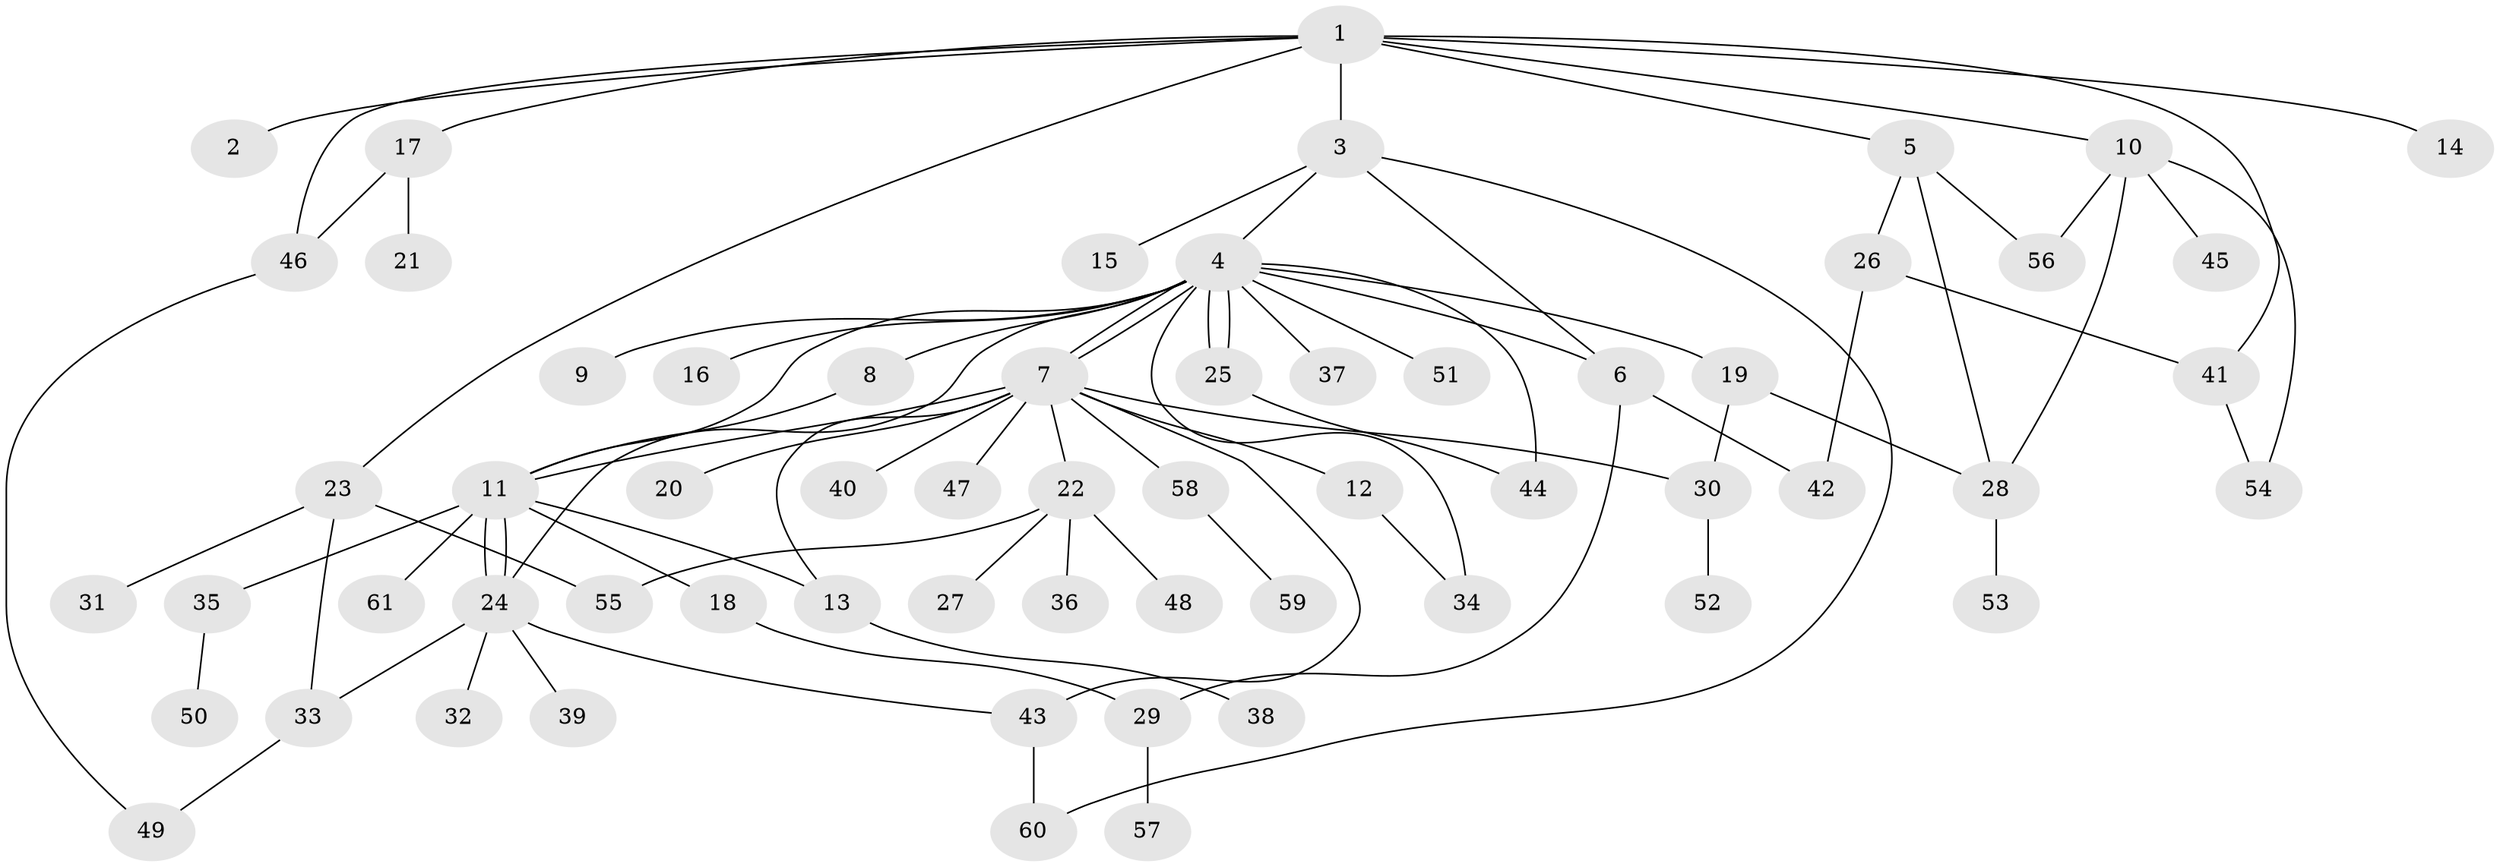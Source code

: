 // Generated by graph-tools (version 1.1) at 2025/49/03/09/25 03:49:56]
// undirected, 61 vertices, 84 edges
graph export_dot {
graph [start="1"]
  node [color=gray90,style=filled];
  1;
  2;
  3;
  4;
  5;
  6;
  7;
  8;
  9;
  10;
  11;
  12;
  13;
  14;
  15;
  16;
  17;
  18;
  19;
  20;
  21;
  22;
  23;
  24;
  25;
  26;
  27;
  28;
  29;
  30;
  31;
  32;
  33;
  34;
  35;
  36;
  37;
  38;
  39;
  40;
  41;
  42;
  43;
  44;
  45;
  46;
  47;
  48;
  49;
  50;
  51;
  52;
  53;
  54;
  55;
  56;
  57;
  58;
  59;
  60;
  61;
  1 -- 2;
  1 -- 3;
  1 -- 5;
  1 -- 10;
  1 -- 14;
  1 -- 17;
  1 -- 23;
  1 -- 41;
  1 -- 46;
  3 -- 4;
  3 -- 6;
  3 -- 15;
  3 -- 60;
  4 -- 6;
  4 -- 7;
  4 -- 7;
  4 -- 8;
  4 -- 9;
  4 -- 11;
  4 -- 16;
  4 -- 19;
  4 -- 24;
  4 -- 25;
  4 -- 25;
  4 -- 34;
  4 -- 37;
  4 -- 44;
  4 -- 51;
  5 -- 26;
  5 -- 28;
  5 -- 56;
  6 -- 29;
  6 -- 42;
  7 -- 11;
  7 -- 12;
  7 -- 13;
  7 -- 20;
  7 -- 22;
  7 -- 30;
  7 -- 40;
  7 -- 43;
  7 -- 47;
  7 -- 58;
  8 -- 11;
  10 -- 28;
  10 -- 45;
  10 -- 54;
  10 -- 56;
  11 -- 13;
  11 -- 18;
  11 -- 24;
  11 -- 24;
  11 -- 35;
  11 -- 61;
  12 -- 34;
  13 -- 38;
  17 -- 21;
  17 -- 46;
  18 -- 29;
  19 -- 28;
  19 -- 30;
  22 -- 27;
  22 -- 36;
  22 -- 48;
  22 -- 55;
  23 -- 31;
  23 -- 33;
  23 -- 55;
  24 -- 32;
  24 -- 33;
  24 -- 39;
  24 -- 43;
  25 -- 44;
  26 -- 41;
  26 -- 42;
  28 -- 53;
  29 -- 57;
  30 -- 52;
  33 -- 49;
  35 -- 50;
  41 -- 54;
  43 -- 60;
  46 -- 49;
  58 -- 59;
}
